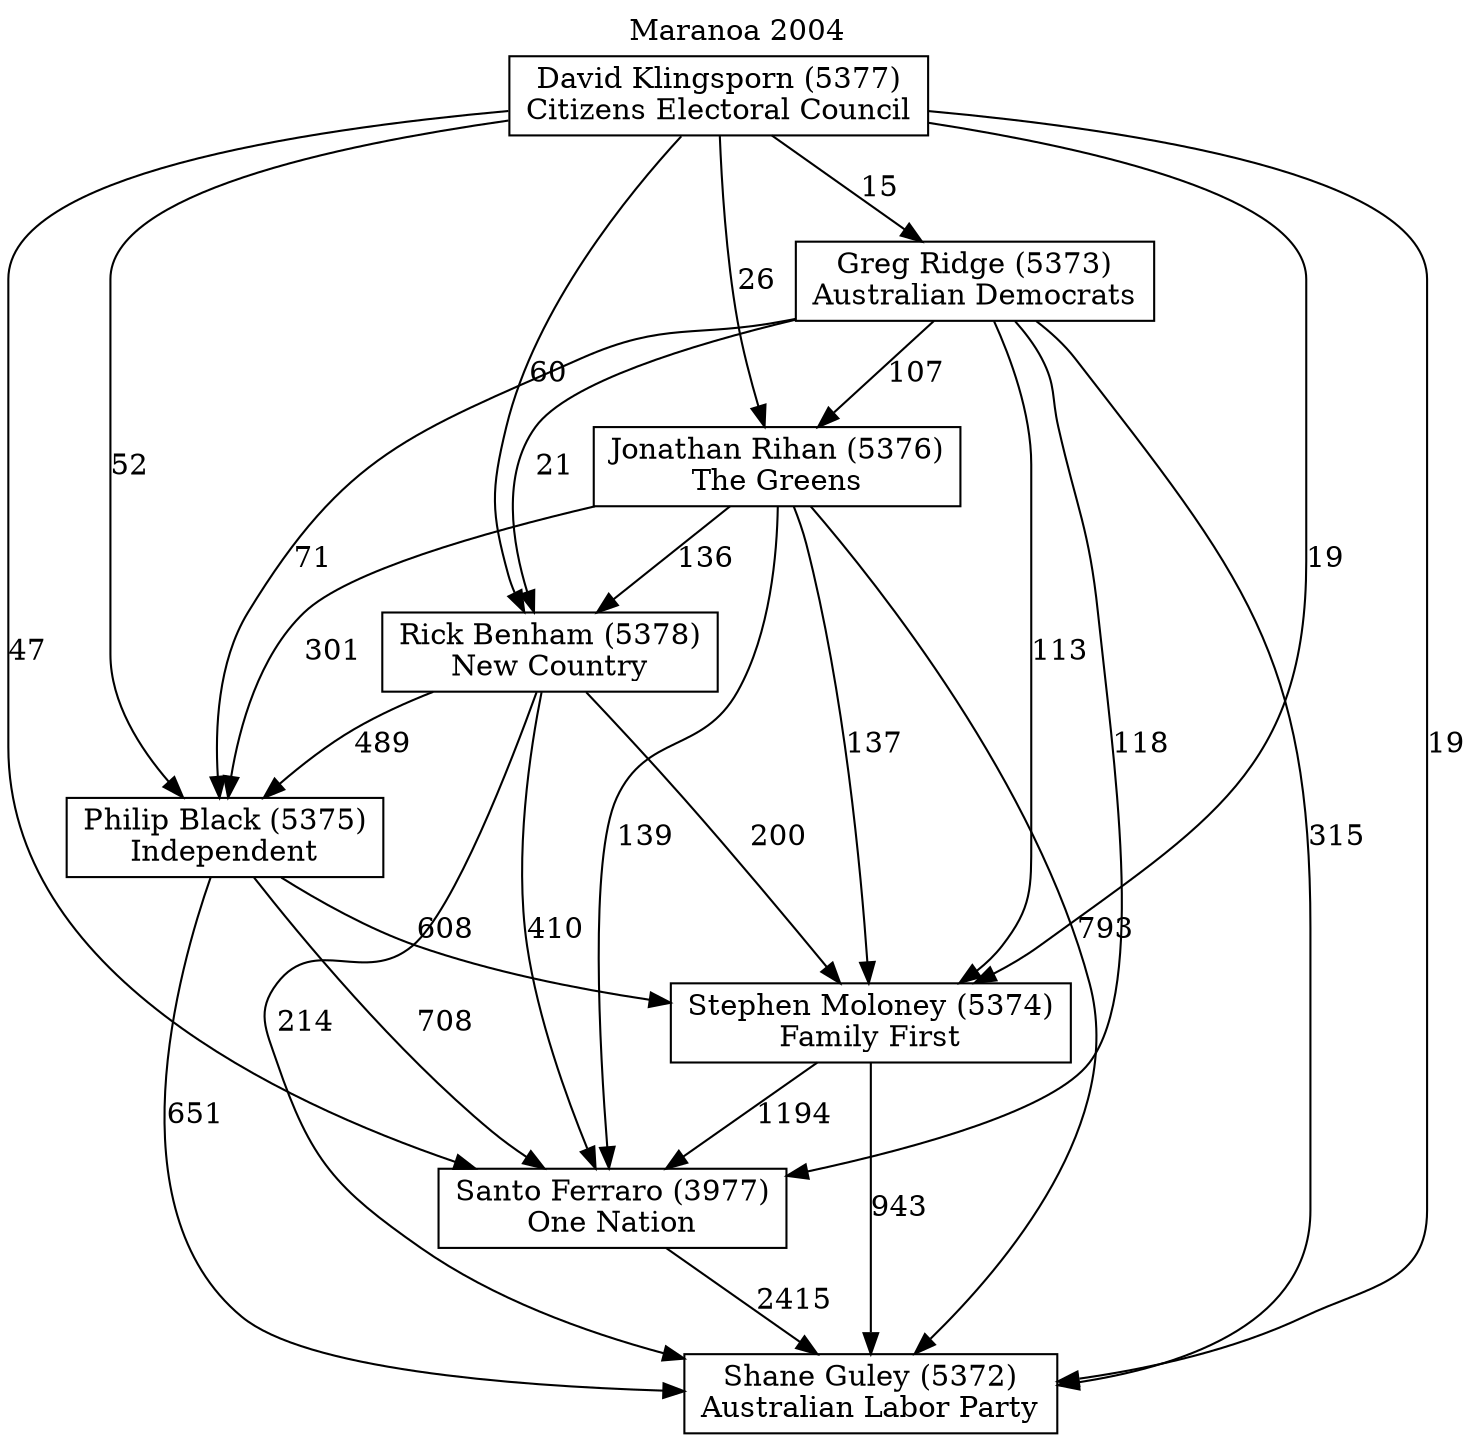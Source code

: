 // House preference flow
digraph "Shane Guley (5372)_Maranoa_2004" {
	graph [label="Maranoa 2004" labelloc=t mclimit=10]
	node [shape=box]
	"Shane Guley (5372)" [label="Shane Guley (5372)
Australian Labor Party"]
	"Santo Ferraro (3977)" [label="Santo Ferraro (3977)
One Nation"]
	"Stephen Moloney (5374)" [label="Stephen Moloney (5374)
Family First"]
	"Philip Black (5375)" [label="Philip Black (5375)
Independent"]
	"Rick Benham (5378)" [label="Rick Benham (5378)
New Country"]
	"Jonathan Rihan (5376)" [label="Jonathan Rihan (5376)
The Greens"]
	"Greg Ridge (5373)" [label="Greg Ridge (5373)
Australian Democrats"]
	"David Klingsporn (5377)" [label="David Klingsporn (5377)
Citizens Electoral Council"]
	"Santo Ferraro (3977)" -> "Shane Guley (5372)" [label=2415]
	"Stephen Moloney (5374)" -> "Santo Ferraro (3977)" [label=1194]
	"Philip Black (5375)" -> "Stephen Moloney (5374)" [label=608]
	"Rick Benham (5378)" -> "Philip Black (5375)" [label=489]
	"Jonathan Rihan (5376)" -> "Rick Benham (5378)" [label=136]
	"Greg Ridge (5373)" -> "Jonathan Rihan (5376)" [label=107]
	"David Klingsporn (5377)" -> "Greg Ridge (5373)" [label=15]
	"Stephen Moloney (5374)" -> "Shane Guley (5372)" [label=943]
	"Philip Black (5375)" -> "Shane Guley (5372)" [label=651]
	"Rick Benham (5378)" -> "Shane Guley (5372)" [label=214]
	"Jonathan Rihan (5376)" -> "Shane Guley (5372)" [label=793]
	"Greg Ridge (5373)" -> "Shane Guley (5372)" [label=315]
	"David Klingsporn (5377)" -> "Shane Guley (5372)" [label=19]
	"David Klingsporn (5377)" -> "Jonathan Rihan (5376)" [label=26]
	"Greg Ridge (5373)" -> "Rick Benham (5378)" [label=21]
	"David Klingsporn (5377)" -> "Rick Benham (5378)" [label=60]
	"Jonathan Rihan (5376)" -> "Philip Black (5375)" [label=301]
	"Greg Ridge (5373)" -> "Philip Black (5375)" [label=71]
	"David Klingsporn (5377)" -> "Philip Black (5375)" [label=52]
	"Rick Benham (5378)" -> "Stephen Moloney (5374)" [label=200]
	"Jonathan Rihan (5376)" -> "Stephen Moloney (5374)" [label=137]
	"Greg Ridge (5373)" -> "Stephen Moloney (5374)" [label=113]
	"David Klingsporn (5377)" -> "Stephen Moloney (5374)" [label=19]
	"Philip Black (5375)" -> "Santo Ferraro (3977)" [label=708]
	"Rick Benham (5378)" -> "Santo Ferraro (3977)" [label=410]
	"Jonathan Rihan (5376)" -> "Santo Ferraro (3977)" [label=139]
	"Greg Ridge (5373)" -> "Santo Ferraro (3977)" [label=118]
	"David Klingsporn (5377)" -> "Santo Ferraro (3977)" [label=47]
}
